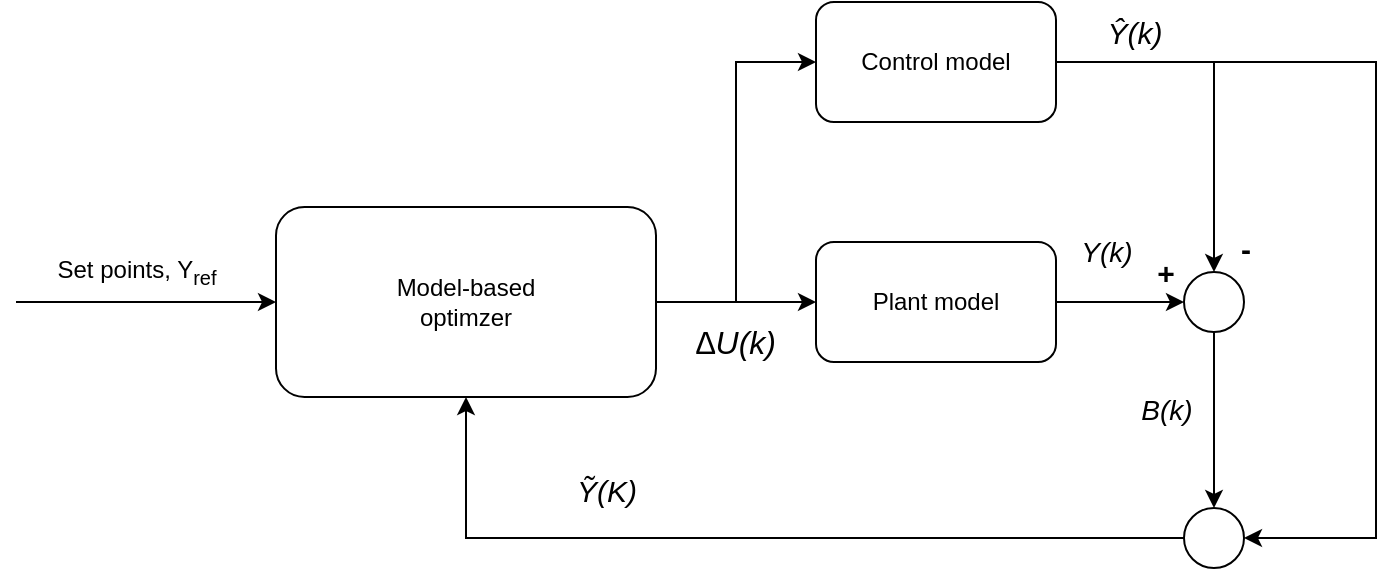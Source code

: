 <mxfile version="21.1.1" type="github">
  <diagram name="Page-1" id="lL7mC4RVFXEto7MLpvFA">
    <mxGraphModel dx="1360" dy="915" grid="1" gridSize="10" guides="1" tooltips="1" connect="1" arrows="1" fold="1" page="1" pageScale="1" pageWidth="850" pageHeight="1100" math="0" shadow="0">
      <root>
        <mxCell id="0" />
        <mxCell id="1" parent="0" />
        <mxCell id="8dqxaz00r-WmeCq21K9j-6" style="edgeStyle=orthogonalEdgeStyle;rounded=0;orthogonalLoop=1;jettySize=auto;html=1;exitX=1;exitY=0.5;exitDx=0;exitDy=0;entryX=0.5;entryY=0;entryDx=0;entryDy=0;" edge="1" parent="1" source="8dqxaz00r-WmeCq21K9j-1" target="8dqxaz00r-WmeCq21K9j-3">
          <mxGeometry relative="1" as="geometry" />
        </mxCell>
        <mxCell id="8dqxaz00r-WmeCq21K9j-19" style="edgeStyle=orthogonalEdgeStyle;rounded=0;orthogonalLoop=1;jettySize=auto;html=1;exitX=1;exitY=0.5;exitDx=0;exitDy=0;entryX=1;entryY=0.5;entryDx=0;entryDy=0;" edge="1" parent="1" source="8dqxaz00r-WmeCq21K9j-1" target="8dqxaz00r-WmeCq21K9j-17">
          <mxGeometry relative="1" as="geometry">
            <Array as="points">
              <mxPoint x="760" y="321" />
              <mxPoint x="760" y="559" />
            </Array>
          </mxGeometry>
        </mxCell>
        <mxCell id="8dqxaz00r-WmeCq21K9j-1" value="Control model" style="rounded=1;whiteSpace=wrap;html=1;" vertex="1" parent="1">
          <mxGeometry x="480" y="291" width="120" height="60" as="geometry" />
        </mxCell>
        <mxCell id="8dqxaz00r-WmeCq21K9j-4" style="edgeStyle=orthogonalEdgeStyle;rounded=0;orthogonalLoop=1;jettySize=auto;html=1;exitX=1;exitY=0.5;exitDx=0;exitDy=0;entryX=0;entryY=0.5;entryDx=0;entryDy=0;" edge="1" parent="1" source="8dqxaz00r-WmeCq21K9j-2" target="8dqxaz00r-WmeCq21K9j-3">
          <mxGeometry relative="1" as="geometry" />
        </mxCell>
        <mxCell id="8dqxaz00r-WmeCq21K9j-2" value="Plant model" style="rounded=1;whiteSpace=wrap;html=1;" vertex="1" parent="1">
          <mxGeometry x="480" y="411" width="120" height="60" as="geometry" />
        </mxCell>
        <mxCell id="8dqxaz00r-WmeCq21K9j-18" style="edgeStyle=orthogonalEdgeStyle;rounded=0;orthogonalLoop=1;jettySize=auto;html=1;exitX=0.5;exitY=1;exitDx=0;exitDy=0;entryX=0.5;entryY=0;entryDx=0;entryDy=0;" edge="1" parent="1" source="8dqxaz00r-WmeCq21K9j-3" target="8dqxaz00r-WmeCq21K9j-17">
          <mxGeometry relative="1" as="geometry" />
        </mxCell>
        <mxCell id="8dqxaz00r-WmeCq21K9j-3" value="" style="ellipse;whiteSpace=wrap;html=1;aspect=fixed;" vertex="1" parent="1">
          <mxGeometry x="664" y="426" width="30" height="30" as="geometry" />
        </mxCell>
        <mxCell id="8dqxaz00r-WmeCq21K9j-7" value="&lt;font size=&quot;1&quot;&gt;&lt;b style=&quot;font-size: 15px;&quot;&gt;+&lt;/b&gt;&lt;/font&gt;" style="text;html=1;strokeColor=none;fillColor=none;align=center;verticalAlign=middle;whiteSpace=wrap;rounded=0;" vertex="1" parent="1">
          <mxGeometry x="620" y="408.5" width="70" height="35" as="geometry" />
        </mxCell>
        <mxCell id="8dqxaz00r-WmeCq21K9j-8" value="&lt;font size=&quot;1&quot;&gt;&lt;b style=&quot;font-size: 15px;&quot;&gt;-&lt;/b&gt;&lt;/font&gt;" style="text;html=1;strokeColor=none;fillColor=none;align=center;verticalAlign=middle;whiteSpace=wrap;rounded=0;" vertex="1" parent="1">
          <mxGeometry x="660" y="396" width="70" height="35" as="geometry" />
        </mxCell>
        <mxCell id="8dqxaz00r-WmeCq21K9j-10" style="edgeStyle=orthogonalEdgeStyle;rounded=0;orthogonalLoop=1;jettySize=auto;html=1;exitX=1;exitY=0.5;exitDx=0;exitDy=0;entryX=0;entryY=0.5;entryDx=0;entryDy=0;" edge="1" parent="1" source="8dqxaz00r-WmeCq21K9j-9" target="8dqxaz00r-WmeCq21K9j-2">
          <mxGeometry relative="1" as="geometry" />
        </mxCell>
        <mxCell id="8dqxaz00r-WmeCq21K9j-12" style="edgeStyle=orthogonalEdgeStyle;rounded=0;orthogonalLoop=1;jettySize=auto;html=1;exitX=1;exitY=0.5;exitDx=0;exitDy=0;entryX=0;entryY=0.5;entryDx=0;entryDy=0;" edge="1" parent="1" source="8dqxaz00r-WmeCq21K9j-9" target="8dqxaz00r-WmeCq21K9j-1">
          <mxGeometry relative="1" as="geometry" />
        </mxCell>
        <mxCell id="8dqxaz00r-WmeCq21K9j-9" value="&lt;div&gt;Model-based&lt;/div&gt;&lt;div&gt;optimzer&lt;br&gt;&lt;/div&gt;" style="rounded=1;whiteSpace=wrap;html=1;" vertex="1" parent="1">
          <mxGeometry x="210" y="393.5" width="190" height="95" as="geometry" />
        </mxCell>
        <mxCell id="8dqxaz00r-WmeCq21K9j-14" value="&lt;i&gt;&lt;font style=&quot;font-size: 14px;&quot;&gt;Y(k)&lt;/font&gt;&lt;/i&gt;" style="text;html=1;align=center;verticalAlign=middle;resizable=0;points=[];autosize=1;strokeColor=none;fillColor=none;" vertex="1" parent="1">
          <mxGeometry x="600" y="401" width="50" height="30" as="geometry" />
        </mxCell>
        <mxCell id="8dqxaz00r-WmeCq21K9j-15" value="&lt;i&gt;&lt;font style=&quot;font-size: 15px;&quot;&gt;Ŷ(k)&lt;/font&gt;&lt;/i&gt;" style="text;html=1;align=center;verticalAlign=middle;resizable=0;points=[];autosize=1;strokeColor=none;fillColor=none;" vertex="1" parent="1">
          <mxGeometry x="614" y="291" width="50" height="30" as="geometry" />
        </mxCell>
        <mxCell id="8dqxaz00r-WmeCq21K9j-22" style="edgeStyle=orthogonalEdgeStyle;rounded=0;orthogonalLoop=1;jettySize=auto;html=1;exitX=0;exitY=0.5;exitDx=0;exitDy=0;entryX=0.5;entryY=1;entryDx=0;entryDy=0;" edge="1" parent="1" source="8dqxaz00r-WmeCq21K9j-17" target="8dqxaz00r-WmeCq21K9j-9">
          <mxGeometry relative="1" as="geometry" />
        </mxCell>
        <mxCell id="8dqxaz00r-WmeCq21K9j-17" value="" style="ellipse;whiteSpace=wrap;html=1;aspect=fixed;" vertex="1" parent="1">
          <mxGeometry x="664" y="544" width="30" height="30" as="geometry" />
        </mxCell>
        <mxCell id="8dqxaz00r-WmeCq21K9j-20" value="" style="endArrow=classic;html=1;rounded=0;entryX=0;entryY=0.5;entryDx=0;entryDy=0;" edge="1" parent="1" target="8dqxaz00r-WmeCq21K9j-9">
          <mxGeometry width="50" height="50" relative="1" as="geometry">
            <mxPoint x="80" y="441" as="sourcePoint" />
            <mxPoint x="450" y="450" as="targetPoint" />
          </mxGeometry>
        </mxCell>
        <mxCell id="8dqxaz00r-WmeCq21K9j-21" value="Set points, Y&lt;sub&gt;ref&lt;/sub&gt;" style="text;html=1;align=center;verticalAlign=middle;resizable=0;points=[];autosize=1;strokeColor=none;fillColor=none;" vertex="1" parent="1">
          <mxGeometry x="90" y="411" width="100" height="30" as="geometry" />
        </mxCell>
        <mxCell id="8dqxaz00r-WmeCq21K9j-23" value="&lt;i&gt;&lt;font style=&quot;font-size: 14px;&quot;&gt;B(k)&lt;/font&gt;&lt;/i&gt;" style="text;html=1;align=center;verticalAlign=middle;resizable=0;points=[];autosize=1;strokeColor=none;fillColor=none;" vertex="1" parent="1">
          <mxGeometry x="630" y="480" width="50" height="30" as="geometry" />
        </mxCell>
        <mxCell id="8dqxaz00r-WmeCq21K9j-24" value="&lt;font style=&quot;font-size: 15px;&quot;&gt;&lt;i&gt;Ỹ(K)&lt;br&gt;&lt;/i&gt;&lt;/font&gt;" style="text;html=1;align=center;verticalAlign=middle;resizable=0;points=[];autosize=1;strokeColor=none;fillColor=none;" vertex="1" parent="1">
          <mxGeometry x="350" y="520" width="50" height="30" as="geometry" />
        </mxCell>
        <mxCell id="8dqxaz00r-WmeCq21K9j-25" value=" &lt;font style=&quot;font-size: 16px;&quot;&gt;&lt;i&gt;&lt;span dir=&quot;ltr&quot; role=&quot;presentation&quot; style=&quot;left: 289.91px; top: 624.039px; font-family: sans-serif;&quot;&gt;∆&lt;/span&gt;&lt;span dir=&quot;ltr&quot; role=&quot;presentation&quot; style=&quot;left: 302.155px; top: 624.039px; font-family: sans-serif;&quot;&gt;U&lt;/span&gt;&lt;span dir=&quot;ltr&quot; role=&quot;presentation&quot; style=&quot;left: 312.188px; top: 624.039px; font-family: sans-serif;&quot;&gt;(k) &lt;/span&gt;&lt;/i&gt;&lt;span dir=&quot;ltr&quot; role=&quot;presentation&quot; style=&quot;left: 313.789px; top: 624.039px; font-family: sans-serif;&quot;&gt;&lt;/span&gt;&lt;/font&gt;" style="text;html=1;strokeColor=none;fillColor=none;align=center;verticalAlign=middle;whiteSpace=wrap;rounded=0;" vertex="1" parent="1">
          <mxGeometry x="410" y="446" width="60" height="30" as="geometry" />
        </mxCell>
      </root>
    </mxGraphModel>
  </diagram>
</mxfile>

